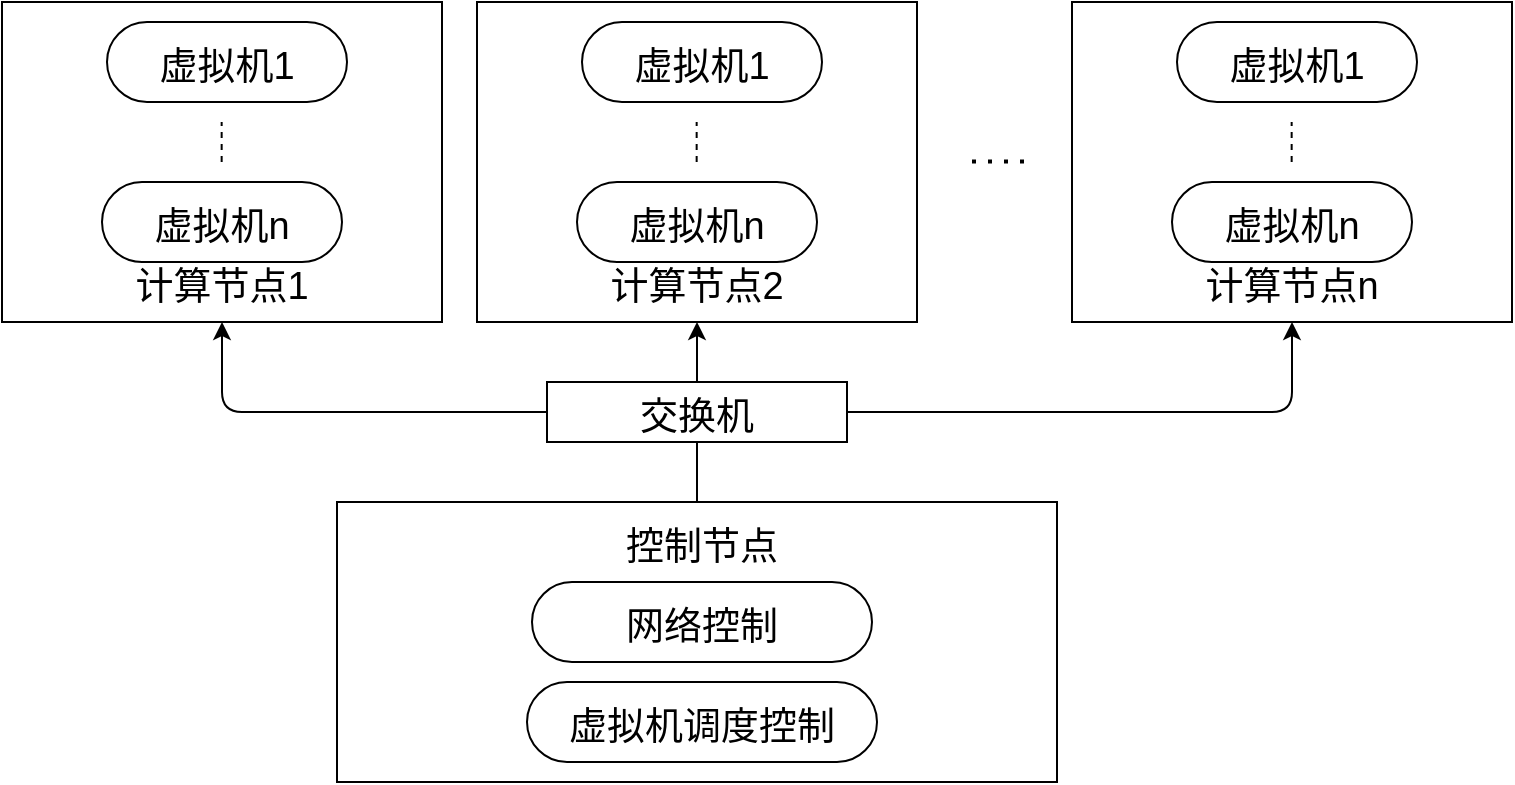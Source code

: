 <mxfile version="14.8.0" type="github">
  <diagram id="BHlKK4XQurzR5Y1lUnGf" name="Page-1">
    <mxGraphModel dx="1422" dy="706" grid="1" gridSize="10" guides="1" tooltips="1" connect="1" arrows="1" fold="1" page="1" pageScale="1" pageWidth="827" pageHeight="1169" math="0" shadow="0">
      <root>
        <mxCell id="0" />
        <mxCell id="1" parent="0" />
        <mxCell id="L0vHJHzmiSOljPm2janR-5" value="" style="rounded=0;fontSize=19;" vertex="1" parent="1">
          <mxGeometry x="182.5" y="340" width="360" height="140" as="geometry" />
        </mxCell>
        <mxCell id="L0vHJHzmiSOljPm2janR-6" value="控制节点" style="text;strokeColor=none;fillColor=none;align=center;verticalAlign=middle;rounded=0;fontSize=19;" vertex="1" parent="1">
          <mxGeometry x="337.5" y="350" width="55" height="20" as="geometry" />
        </mxCell>
        <mxCell id="L0vHJHzmiSOljPm2janR-7" value="网络控制" style="rounded=1;arcSize=50;fontSize=19;" vertex="1" parent="1">
          <mxGeometry x="280" y="380" width="170" height="40" as="geometry" />
        </mxCell>
        <mxCell id="L0vHJHzmiSOljPm2janR-8" value="虚拟机调度控制" style="rounded=1;arcSize=50;fontSize=19;" vertex="1" parent="1">
          <mxGeometry x="277.5" y="430" width="175" height="40" as="geometry" />
        </mxCell>
        <mxCell id="L0vHJHzmiSOljPm2janR-10" value="交换机" style="rounded=0;fontSize=19;" vertex="1" parent="1">
          <mxGeometry x="287.5" y="280" width="150" height="30" as="geometry" />
        </mxCell>
        <mxCell id="L0vHJHzmiSOljPm2janR-12" value="" style="rounded=0;fontSize=19;" vertex="1" parent="1">
          <mxGeometry x="15" y="90" width="220" height="160" as="geometry" />
        </mxCell>
        <mxCell id="L0vHJHzmiSOljPm2janR-13" value="计算节点1" style="text;strokeColor=none;fillColor=none;align=center;verticalAlign=middle;rounded=0;fontSize=19;" vertex="1" parent="1">
          <mxGeometry x="97.5" y="220" width="55" height="20" as="geometry" />
        </mxCell>
        <mxCell id="L0vHJHzmiSOljPm2janR-14" value="虚拟机1" style="rounded=1;arcSize=50;fontSize=19;" vertex="1" parent="1">
          <mxGeometry x="67.5" y="100" width="120" height="40" as="geometry" />
        </mxCell>
        <mxCell id="L0vHJHzmiSOljPm2janR-15" value="虚拟机n" style="rounded=1;arcSize=50;fontSize=19;" vertex="1" parent="1">
          <mxGeometry x="65" y="180" width="120" height="40" as="geometry" />
        </mxCell>
        <mxCell id="L0vHJHzmiSOljPm2janR-17" value="" style="endArrow=none;dashed=1;fontSize=19;" edge="1" parent="1">
          <mxGeometry width="50" height="50" relative="1" as="geometry">
            <mxPoint x="124.83" y="170" as="sourcePoint" />
            <mxPoint x="124.83" y="150" as="targetPoint" />
          </mxGeometry>
        </mxCell>
        <mxCell id="L0vHJHzmiSOljPm2janR-18" value="" style="endArrow=none;exitX=0.5;exitY=0;exitDx=0;exitDy=0;entryX=0.5;entryY=1;entryDx=0;entryDy=0;fontSize=19;" edge="1" parent="1" source="L0vHJHzmiSOljPm2janR-5" target="L0vHJHzmiSOljPm2janR-10">
          <mxGeometry width="50" height="50" relative="1" as="geometry">
            <mxPoint x="152.5" y="380" as="sourcePoint" />
            <mxPoint x="202.5" y="330" as="targetPoint" />
          </mxGeometry>
        </mxCell>
        <mxCell id="L0vHJHzmiSOljPm2janR-19" value="" style="endArrow=classic;exitX=0;exitY=0.5;exitDx=0;exitDy=0;entryX=0.5;entryY=1;entryDx=0;entryDy=0;fontSize=19;" edge="1" parent="1" source="L0vHJHzmiSOljPm2janR-10" target="L0vHJHzmiSOljPm2janR-12">
          <mxGeometry width="50" height="50" relative="1" as="geometry">
            <mxPoint x="50" y="380" as="sourcePoint" />
            <mxPoint x="100" y="330" as="targetPoint" />
            <Array as="points">
              <mxPoint x="125" y="295" />
            </Array>
          </mxGeometry>
        </mxCell>
        <mxCell id="L0vHJHzmiSOljPm2janR-20" value="" style="rounded=0;fontSize=19;" vertex="1" parent="1">
          <mxGeometry x="252.5" y="90" width="220" height="160" as="geometry" />
        </mxCell>
        <mxCell id="L0vHJHzmiSOljPm2janR-21" value="计算节点2" style="text;strokeColor=none;fillColor=none;align=center;verticalAlign=middle;rounded=0;fontSize=19;" vertex="1" parent="1">
          <mxGeometry x="335" y="220" width="55" height="20" as="geometry" />
        </mxCell>
        <mxCell id="L0vHJHzmiSOljPm2janR-22" value="虚拟机1" style="rounded=1;arcSize=50;fontSize=19;" vertex="1" parent="1">
          <mxGeometry x="305" y="100" width="120" height="40" as="geometry" />
        </mxCell>
        <mxCell id="L0vHJHzmiSOljPm2janR-23" value="虚拟机n" style="rounded=1;arcSize=50;fontSize=19;" vertex="1" parent="1">
          <mxGeometry x="302.5" y="180" width="120" height="40" as="geometry" />
        </mxCell>
        <mxCell id="L0vHJHzmiSOljPm2janR-24" value="" style="endArrow=none;dashed=1;fontSize=19;" edge="1" parent="1">
          <mxGeometry width="50" height="50" relative="1" as="geometry">
            <mxPoint x="362.33" y="170" as="sourcePoint" />
            <mxPoint x="362.33" y="150" as="targetPoint" />
          </mxGeometry>
        </mxCell>
        <mxCell id="L0vHJHzmiSOljPm2janR-25" value="" style="rounded=0;fontSize=19;" vertex="1" parent="1">
          <mxGeometry x="550" y="90" width="220" height="160" as="geometry" />
        </mxCell>
        <mxCell id="L0vHJHzmiSOljPm2janR-26" value="计算节点n" style="text;strokeColor=none;fillColor=none;align=center;verticalAlign=middle;rounded=0;fontSize=19;" vertex="1" parent="1">
          <mxGeometry x="632.5" y="220" width="55" height="20" as="geometry" />
        </mxCell>
        <mxCell id="L0vHJHzmiSOljPm2janR-27" value="虚拟机1" style="rounded=1;arcSize=50;fontSize=19;" vertex="1" parent="1">
          <mxGeometry x="602.5" y="100" width="120" height="40" as="geometry" />
        </mxCell>
        <mxCell id="L0vHJHzmiSOljPm2janR-28" value="虚拟机n" style="rounded=1;arcSize=50;fontSize=19;" vertex="1" parent="1">
          <mxGeometry x="600" y="180" width="120" height="40" as="geometry" />
        </mxCell>
        <mxCell id="L0vHJHzmiSOljPm2janR-29" value="" style="endArrow=none;dashed=1;fontSize=19;" edge="1" parent="1">
          <mxGeometry width="50" height="50" relative="1" as="geometry">
            <mxPoint x="659.83" y="170" as="sourcePoint" />
            <mxPoint x="659.83" y="150" as="targetPoint" />
          </mxGeometry>
        </mxCell>
        <mxCell id="L0vHJHzmiSOljPm2janR-30" value="" style="endArrow=none;dashed=1;dashPattern=1 3;strokeWidth=2;fontSize=19;" edge="1" parent="1">
          <mxGeometry width="50" height="50" relative="1" as="geometry">
            <mxPoint x="500" y="169.71" as="sourcePoint" />
            <mxPoint x="530" y="169.71" as="targetPoint" />
          </mxGeometry>
        </mxCell>
        <mxCell id="L0vHJHzmiSOljPm2janR-31" value="" style="endArrow=classic;exitX=0.5;exitY=0;exitDx=0;exitDy=0;entryX=0.5;entryY=1;entryDx=0;entryDy=0;fontSize=19;" edge="1" parent="1" source="L0vHJHzmiSOljPm2janR-10" target="L0vHJHzmiSOljPm2janR-20">
          <mxGeometry width="50" height="50" relative="1" as="geometry">
            <mxPoint x="130" y="400" as="sourcePoint" />
            <mxPoint x="180" y="350" as="targetPoint" />
          </mxGeometry>
        </mxCell>
        <mxCell id="L0vHJHzmiSOljPm2janR-32" value="" style="endArrow=classic;exitX=1;exitY=0.5;exitDx=0;exitDy=0;entryX=0.5;entryY=1;entryDx=0;entryDy=0;fontSize=19;" edge="1" parent="1" source="L0vHJHzmiSOljPm2janR-10" target="L0vHJHzmiSOljPm2janR-25">
          <mxGeometry width="50" height="50" relative="1" as="geometry">
            <mxPoint x="620" y="350" as="sourcePoint" />
            <mxPoint x="670" y="300" as="targetPoint" />
            <Array as="points">
              <mxPoint x="660" y="295" />
            </Array>
          </mxGeometry>
        </mxCell>
      </root>
    </mxGraphModel>
  </diagram>
</mxfile>
